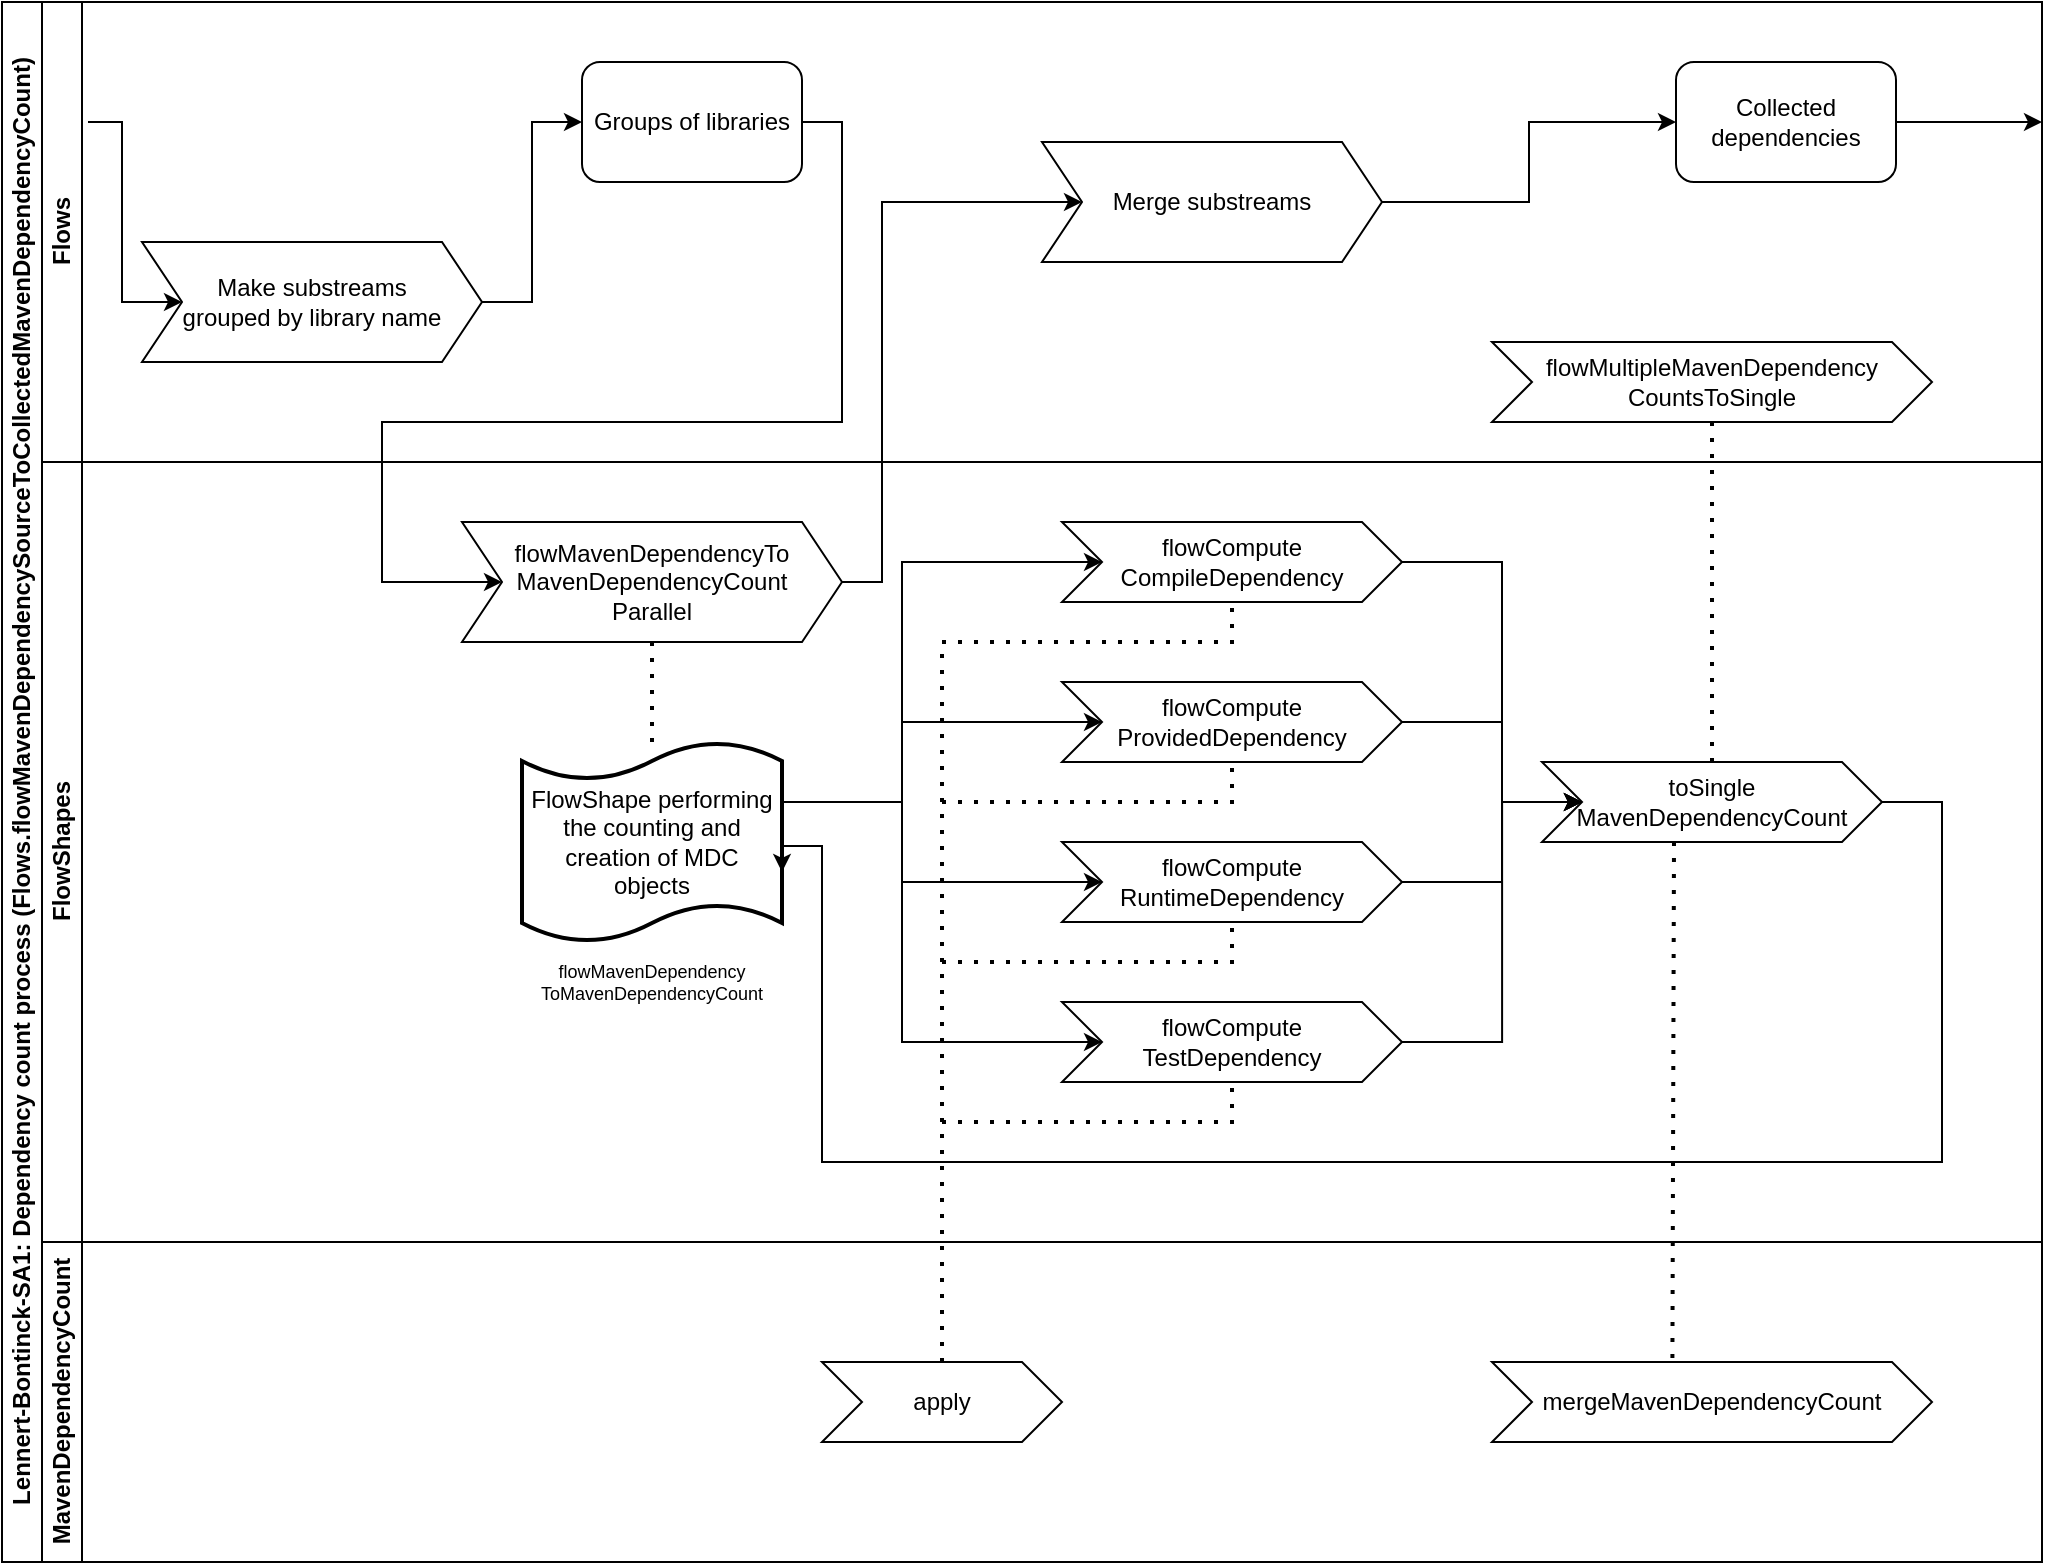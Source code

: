 <mxfile version="14.7.3" type="device"><diagram id="prtHgNgQTEPvFCAcTncT" name="Page-1"><mxGraphModel dx="2005" dy="641" grid="1" gridSize="10" guides="1" tooltips="1" connect="1" arrows="1" fold="1" page="1" pageScale="1" pageWidth="827" pageHeight="1169" math="0" shadow="0"><root><mxCell id="0"/><mxCell id="1" parent="0"/><mxCell id="dNxyNK7c78bLwvsdeMH5-19" value="Lennert-Bontinck-SA1: Dependency count process (Flows.flowMavenDependencySourceToCollectedMavenDependencyCount)" style="swimlane;html=1;childLayout=stackLayout;resizeParent=1;resizeParentMax=0;horizontal=0;startSize=20;horizontalStack=0;" parent="1" vertex="1"><mxGeometry x="-10" y="20" width="1020" height="780" as="geometry"/></mxCell><mxCell id="VJs3-LZd8vQ3hgBGTaQ5-117" value="" style="endArrow=none;dashed=1;html=1;dashPattern=1 3;strokeWidth=2;entryX=0.5;entryY=1;entryDx=0;entryDy=0;" parent="dNxyNK7c78bLwvsdeMH5-19" source="VJs3-LZd8vQ3hgBGTaQ5-118" target="VJs3-LZd8vQ3hgBGTaQ5-110" edge="1"><mxGeometry width="50" height="50" relative="1" as="geometry"><mxPoint x="865" y="520" as="sourcePoint"/><mxPoint x="600" y="450" as="targetPoint"/></mxGeometry></mxCell><mxCell id="dNxyNK7c78bLwvsdeMH5-20" value="Flows" style="swimlane;html=1;startSize=20;horizontal=0;" parent="dNxyNK7c78bLwvsdeMH5-19" vertex="1"><mxGeometry x="20" width="1000" height="230" as="geometry"/></mxCell><mxCell id="BxgRm24vmg1t6GPnP6DU-24" value="&lt;br&gt;" style="text;html=1;strokeColor=none;fillColor=none;align=center;verticalAlign=middle;whiteSpace=wrap;rounded=0;fontSize=9;" parent="dNxyNK7c78bLwvsdeMH5-20" vertex="1"><mxGeometry x="155" y="190" width="40" height="20" as="geometry"/></mxCell><mxCell id="VJs3-LZd8vQ3hgBGTaQ5-61" style="edgeStyle=orthogonalEdgeStyle;rounded=0;orthogonalLoop=1;jettySize=auto;html=1;entryX=0;entryY=0.5;entryDx=0;entryDy=0;" parent="dNxyNK7c78bLwvsdeMH5-20" source="Zhhc4z1sWWQGj1rtmgQF-1" target="VJs3-LZd8vQ3hgBGTaQ5-60" edge="1"><mxGeometry relative="1" as="geometry"/></mxCell><mxCell id="Zhhc4z1sWWQGj1rtmgQF-1" value="Make substreams&lt;br&gt;grouped by library name" style="shape=step;perimeter=stepPerimeter;whiteSpace=wrap;html=1;fixedSize=1;" parent="dNxyNK7c78bLwvsdeMH5-20" vertex="1"><mxGeometry x="50" y="120" width="170" height="60" as="geometry"/></mxCell><mxCell id="VJs3-LZd8vQ3hgBGTaQ5-1" value="" style="endArrow=classic;html=1;entryX=0;entryY=0.5;entryDx=0;entryDy=0;exitX=0.023;exitY=0.261;exitDx=0;exitDy=0;exitPerimeter=0;rounded=0;" parent="dNxyNK7c78bLwvsdeMH5-20" source="dNxyNK7c78bLwvsdeMH5-20" target="Zhhc4z1sWWQGj1rtmgQF-1" edge="1"><mxGeometry width="50" height="50" relative="1" as="geometry"><mxPoint x="170" y="360" as="sourcePoint"/><mxPoint x="220" y="310" as="targetPoint"/><Array as="points"><mxPoint x="40" y="60"/><mxPoint x="40" y="150"/></Array></mxGeometry></mxCell><mxCell id="VJs3-LZd8vQ3hgBGTaQ5-60" value="Groups of libraries" style="rounded=1;whiteSpace=wrap;html=1;" parent="dNxyNK7c78bLwvsdeMH5-20" vertex="1"><mxGeometry x="270" y="30" width="110" height="60" as="geometry"/></mxCell><mxCell id="VJs3-LZd8vQ3hgBGTaQ5-134" value="Collected dependencies" style="rounded=1;whiteSpace=wrap;html=1;" parent="dNxyNK7c78bLwvsdeMH5-20" vertex="1"><mxGeometry x="817" y="30" width="110" height="60" as="geometry"/></mxCell><mxCell id="VJs3-LZd8vQ3hgBGTaQ5-136" style="edgeStyle=orthogonalEdgeStyle;rounded=0;orthogonalLoop=1;jettySize=auto;html=1;entryX=0;entryY=0.5;entryDx=0;entryDy=0;" parent="dNxyNK7c78bLwvsdeMH5-20" source="VJs3-LZd8vQ3hgBGTaQ5-135" target="VJs3-LZd8vQ3hgBGTaQ5-134" edge="1"><mxGeometry relative="1" as="geometry"/></mxCell><mxCell id="VJs3-LZd8vQ3hgBGTaQ5-135" value="Merge substreams" style="shape=step;perimeter=stepPerimeter;whiteSpace=wrap;html=1;fixedSize=1;" parent="dNxyNK7c78bLwvsdeMH5-20" vertex="1"><mxGeometry x="500" y="70" width="170" height="60" as="geometry"/></mxCell><mxCell id="VJs3-LZd8vQ3hgBGTaQ5-118" value="flowMultipleMavenDependency&lt;br&gt;CountsToSingle" style="shape=step;perimeter=stepPerimeter;whiteSpace=wrap;html=1;fixedSize=1;" parent="dNxyNK7c78bLwvsdeMH5-20" vertex="1"><mxGeometry x="725" y="170" width="220" height="40" as="geometry"/></mxCell><mxCell id="dNxyNK7c78bLwvsdeMH5-22" value="FlowShapes" style="swimlane;html=1;startSize=20;horizontal=0;" parent="dNxyNK7c78bLwvsdeMH5-19" vertex="1"><mxGeometry x="20" y="230" width="1000" height="390" as="geometry"/></mxCell><mxCell id="VJs3-LZd8vQ3hgBGTaQ5-64" value="&lt;div&gt;flowMavenDependency&lt;span&gt;To&lt;/span&gt;&lt;/div&gt;&lt;div&gt;&lt;span&gt;MavenDependencyCount&lt;/span&gt;&lt;/div&gt;&lt;div&gt;&lt;span&gt;Parallel&lt;/span&gt;&lt;/div&gt;" style="shape=step;perimeter=stepPerimeter;whiteSpace=wrap;html=1;fixedSize=1;" parent="dNxyNK7c78bLwvsdeMH5-22" vertex="1"><mxGeometry x="210" y="30" width="190" height="60" as="geometry"/></mxCell><mxCell id="VJs3-LZd8vQ3hgBGTaQ5-106" style="edgeStyle=orthogonalEdgeStyle;rounded=0;orthogonalLoop=1;jettySize=auto;html=1;entryX=0;entryY=0.5;entryDx=0;entryDy=0;" parent="dNxyNK7c78bLwvsdeMH5-22" source="VJs3-LZd8vQ3hgBGTaQ5-65" target="VJs3-LZd8vQ3hgBGTaQ5-69" edge="1"><mxGeometry relative="1" as="geometry"><Array as="points"><mxPoint x="430" y="170"/><mxPoint x="430" y="50"/></Array></mxGeometry></mxCell><mxCell id="VJs3-LZd8vQ3hgBGTaQ5-108" style="edgeStyle=orthogonalEdgeStyle;rounded=0;orthogonalLoop=1;jettySize=auto;html=1;entryX=0;entryY=0.5;entryDx=0;entryDy=0;" parent="dNxyNK7c78bLwvsdeMH5-22" source="VJs3-LZd8vQ3hgBGTaQ5-65" target="VJs3-LZd8vQ3hgBGTaQ5-104" edge="1"><mxGeometry relative="1" as="geometry"><Array as="points"><mxPoint x="430" y="170"/><mxPoint x="430" y="210"/></Array></mxGeometry></mxCell><mxCell id="VJs3-LZd8vQ3hgBGTaQ5-109" style="edgeStyle=orthogonalEdgeStyle;rounded=0;orthogonalLoop=1;jettySize=auto;html=1;entryX=0;entryY=0.5;entryDx=0;entryDy=0;" parent="dNxyNK7c78bLwvsdeMH5-22" source="VJs3-LZd8vQ3hgBGTaQ5-65" target="VJs3-LZd8vQ3hgBGTaQ5-105" edge="1"><mxGeometry relative="1" as="geometry"><Array as="points"><mxPoint x="430" y="170"/><mxPoint x="430" y="290"/></Array></mxGeometry></mxCell><mxCell id="VJs3-LZd8vQ3hgBGTaQ5-141" style="edgeStyle=orthogonalEdgeStyle;rounded=0;orthogonalLoop=1;jettySize=auto;html=1;entryX=0;entryY=0.5;entryDx=0;entryDy=0;" parent="dNxyNK7c78bLwvsdeMH5-22" source="VJs3-LZd8vQ3hgBGTaQ5-65" target="VJs3-LZd8vQ3hgBGTaQ5-86" edge="1"><mxGeometry relative="1" as="geometry"><Array as="points"><mxPoint x="430" y="170"/><mxPoint x="430" y="130"/></Array></mxGeometry></mxCell><mxCell id="VJs3-LZd8vQ3hgBGTaQ5-65" value="FlowShape performing the counting and creation of MDC objects" style="shape=tape;whiteSpace=wrap;html=1;strokeWidth=2;size=0.19" parent="dNxyNK7c78bLwvsdeMH5-22" vertex="1"><mxGeometry x="240" y="140" width="130" height="100" as="geometry"/></mxCell><mxCell id="VJs3-LZd8vQ3hgBGTaQ5-66" value="flowMavenDependency&lt;br&gt;ToMavenDependencyCount" style="text;html=1;strokeColor=none;fillColor=none;align=center;verticalAlign=middle;whiteSpace=wrap;rounded=0;fontSize=9;" parent="dNxyNK7c78bLwvsdeMH5-22" vertex="1"><mxGeometry x="285" y="250" width="40" height="20" as="geometry"/></mxCell><mxCell id="VJs3-LZd8vQ3hgBGTaQ5-68" value="" style="endArrow=none;dashed=1;html=1;dashPattern=1 3;strokeWidth=2;entryX=0.5;entryY=1;entryDx=0;entryDy=0;" parent="dNxyNK7c78bLwvsdeMH5-22" source="VJs3-LZd8vQ3hgBGTaQ5-65" target="VJs3-LZd8vQ3hgBGTaQ5-64" edge="1"><mxGeometry width="50" height="50" relative="1" as="geometry"><mxPoint x="320" y="40" as="sourcePoint"/><mxPoint x="370" y="-10" as="targetPoint"/></mxGeometry></mxCell><mxCell id="VJs3-LZd8vQ3hgBGTaQ5-111" style="edgeStyle=orthogonalEdgeStyle;rounded=0;orthogonalLoop=1;jettySize=auto;html=1;entryX=0;entryY=0.5;entryDx=0;entryDy=0;" parent="dNxyNK7c78bLwvsdeMH5-22" source="VJs3-LZd8vQ3hgBGTaQ5-69" target="VJs3-LZd8vQ3hgBGTaQ5-110" edge="1"><mxGeometry relative="1" as="geometry"><Array as="points"><mxPoint x="730" y="50"/><mxPoint x="730" y="170"/></Array></mxGeometry></mxCell><mxCell id="VJs3-LZd8vQ3hgBGTaQ5-69" value="flowCompute&lt;br&gt;CompileDependency" style="shape=step;perimeter=stepPerimeter;whiteSpace=wrap;html=1;fixedSize=1;" parent="dNxyNK7c78bLwvsdeMH5-22" vertex="1"><mxGeometry x="510" y="30" width="170" height="40" as="geometry"/></mxCell><mxCell id="VJs3-LZd8vQ3hgBGTaQ5-112" style="edgeStyle=orthogonalEdgeStyle;rounded=0;orthogonalLoop=1;jettySize=auto;html=1;entryX=0;entryY=0.5;entryDx=0;entryDy=0;" parent="dNxyNK7c78bLwvsdeMH5-22" source="VJs3-LZd8vQ3hgBGTaQ5-86" target="VJs3-LZd8vQ3hgBGTaQ5-110" edge="1"><mxGeometry relative="1" as="geometry"><Array as="points"><mxPoint x="730" y="130"/><mxPoint x="730" y="170"/></Array></mxGeometry></mxCell><mxCell id="VJs3-LZd8vQ3hgBGTaQ5-86" value="flowCompute&lt;br&gt;ProvidedDependency" style="shape=step;perimeter=stepPerimeter;whiteSpace=wrap;html=1;fixedSize=1;" parent="dNxyNK7c78bLwvsdeMH5-22" vertex="1"><mxGeometry x="510" y="110" width="170" height="40" as="geometry"/></mxCell><mxCell id="VJs3-LZd8vQ3hgBGTaQ5-113" style="edgeStyle=orthogonalEdgeStyle;rounded=0;orthogonalLoop=1;jettySize=auto;html=1;entryX=0;entryY=0.5;entryDx=0;entryDy=0;" parent="dNxyNK7c78bLwvsdeMH5-22" source="VJs3-LZd8vQ3hgBGTaQ5-104" target="VJs3-LZd8vQ3hgBGTaQ5-110" edge="1"><mxGeometry relative="1" as="geometry"><Array as="points"><mxPoint x="730" y="210"/><mxPoint x="730" y="170"/></Array></mxGeometry></mxCell><mxCell id="VJs3-LZd8vQ3hgBGTaQ5-104" value="flowCompute&lt;br&gt;RuntimeDependency" style="shape=step;perimeter=stepPerimeter;whiteSpace=wrap;html=1;fixedSize=1;" parent="dNxyNK7c78bLwvsdeMH5-22" vertex="1"><mxGeometry x="510" y="190" width="170" height="40" as="geometry"/></mxCell><mxCell id="VJs3-LZd8vQ3hgBGTaQ5-114" style="edgeStyle=orthogonalEdgeStyle;rounded=0;orthogonalLoop=1;jettySize=auto;html=1;entryX=0;entryY=0.5;entryDx=0;entryDy=0;" parent="dNxyNK7c78bLwvsdeMH5-22" target="VJs3-LZd8vQ3hgBGTaQ5-110" edge="1"><mxGeometry relative="1" as="geometry"><mxPoint x="680.001" y="290.029" as="sourcePoint"/><Array as="points"><mxPoint x="730.03" y="290"/><mxPoint x="730.03" y="170"/></Array></mxGeometry></mxCell><mxCell id="VJs3-LZd8vQ3hgBGTaQ5-105" value="flowCompute&lt;br&gt;TestDependency" style="shape=step;perimeter=stepPerimeter;whiteSpace=wrap;html=1;fixedSize=1;" parent="dNxyNK7c78bLwvsdeMH5-22" vertex="1"><mxGeometry x="510" y="270" width="170" height="40" as="geometry"/></mxCell><mxCell id="VJs3-LZd8vQ3hgBGTaQ5-115" style="edgeStyle=orthogonalEdgeStyle;rounded=0;orthogonalLoop=1;jettySize=auto;html=1;entryX=1;entryY=0.65;entryDx=0;entryDy=0;entryPerimeter=0;exitX=1;exitY=0.5;exitDx=0;exitDy=0;" parent="dNxyNK7c78bLwvsdeMH5-22" source="VJs3-LZd8vQ3hgBGTaQ5-110" target="VJs3-LZd8vQ3hgBGTaQ5-65" edge="1"><mxGeometry relative="1" as="geometry"><Array as="points"><mxPoint x="950" y="170"/><mxPoint x="950" y="350"/><mxPoint x="390" y="350"/><mxPoint x="390" y="192"/></Array></mxGeometry></mxCell><mxCell id="VJs3-LZd8vQ3hgBGTaQ5-110" value="toSingle&lt;br&gt;MavenDependencyCount" style="shape=step;perimeter=stepPerimeter;whiteSpace=wrap;html=1;fixedSize=1;" parent="dNxyNK7c78bLwvsdeMH5-22" vertex="1"><mxGeometry x="750" y="150" width="170" height="40" as="geometry"/></mxCell><mxCell id="VJs3-LZd8vQ3hgBGTaQ5-63" value="" style="endArrow=classic;html=1;exitX=1;exitY=0.5;exitDx=0;exitDy=0;entryX=0;entryY=0.5;entryDx=0;entryDy=0;rounded=0;" parent="dNxyNK7c78bLwvsdeMH5-19" source="VJs3-LZd8vQ3hgBGTaQ5-60" target="VJs3-LZd8vQ3hgBGTaQ5-64" edge="1"><mxGeometry width="50" height="50" relative="1" as="geometry"><mxPoint x="190" y="360" as="sourcePoint"/><mxPoint x="317" y="260" as="targetPoint"/><Array as="points"><mxPoint x="420" y="60"/><mxPoint x="420" y="130"/><mxPoint x="420" y="210"/><mxPoint x="318" y="210"/><mxPoint x="190" y="210"/><mxPoint x="190" y="290"/></Array></mxGeometry></mxCell><mxCell id="VJs3-LZd8vQ3hgBGTaQ5-67" style="edgeStyle=orthogonalEdgeStyle;rounded=0;orthogonalLoop=1;jettySize=auto;html=1;entryX=0;entryY=0.5;entryDx=0;entryDy=0;" parent="dNxyNK7c78bLwvsdeMH5-19" source="VJs3-LZd8vQ3hgBGTaQ5-64" target="VJs3-LZd8vQ3hgBGTaQ5-135" edge="1"><mxGeometry relative="1" as="geometry"><mxPoint x="760" y="70" as="targetPoint"/><Array as="points"><mxPoint x="440" y="290"/><mxPoint x="440" y="100"/></Array></mxGeometry></mxCell><mxCell id="VJs3-LZd8vQ3hgBGTaQ5-119" value="MavenDependencyCount" style="swimlane;html=1;startSize=20;horizontal=0;" parent="dNxyNK7c78bLwvsdeMH5-19" vertex="1"><mxGeometry x="20" y="620" width="1000" height="160" as="geometry"/></mxCell><mxCell id="VJs3-LZd8vQ3hgBGTaQ5-120" value="mergeMavenDependencyCount" style="shape=step;perimeter=stepPerimeter;whiteSpace=wrap;html=1;fixedSize=1;" parent="VJs3-LZd8vQ3hgBGTaQ5-119" vertex="1"><mxGeometry x="725" y="60" width="220" height="40" as="geometry"/></mxCell><mxCell id="VJs3-LZd8vQ3hgBGTaQ5-142" value="apply" style="shape=step;perimeter=stepPerimeter;whiteSpace=wrap;html=1;fixedSize=1;" parent="VJs3-LZd8vQ3hgBGTaQ5-119" vertex="1"><mxGeometry x="390" y="60" width="120" height="40" as="geometry"/></mxCell><mxCell id="VJs3-LZd8vQ3hgBGTaQ5-124" value="" style="endArrow=none;dashed=1;html=1;dashPattern=1 3;strokeWidth=2;entryX=0.5;entryY=1;entryDx=0;entryDy=0;exitX=0.5;exitY=0;exitDx=0;exitDy=0;rounded=0;" parent="dNxyNK7c78bLwvsdeMH5-19" source="VJs3-LZd8vQ3hgBGTaQ5-142" target="VJs3-LZd8vQ3hgBGTaQ5-69" edge="1"><mxGeometry width="50" height="50" relative="1" as="geometry"><mxPoint x="590" y="550" as="sourcePoint"/><mxPoint x="640" y="500" as="targetPoint"/><Array as="points"><mxPoint x="470" y="680"/><mxPoint x="470" y="320"/><mxPoint x="615" y="320"/></Array></mxGeometry></mxCell><mxCell id="VJs3-LZd8vQ3hgBGTaQ5-125" value="" style="endArrow=none;dashed=1;html=1;dashPattern=1 3;strokeWidth=2;exitX=0.5;exitY=0;exitDx=0;exitDy=0;rounded=0;" parent="1" source="VJs3-LZd8vQ3hgBGTaQ5-142" edge="1"><mxGeometry width="50" height="50" relative="1" as="geometry"><mxPoint x="650.1" y="820" as="sourcePoint"/><mxPoint x="605" y="400" as="targetPoint"/><Array as="points"><mxPoint x="460" y="700"/><mxPoint x="460" y="420"/><mxPoint x="605" y="420"/></Array></mxGeometry></mxCell><mxCell id="VJs3-LZd8vQ3hgBGTaQ5-126" value="" style="endArrow=none;dashed=1;html=1;dashPattern=1 3;strokeWidth=2;rounded=0;" parent="1" edge="1"><mxGeometry width="50" height="50" relative="1" as="geometry"><mxPoint x="460" y="700" as="sourcePoint"/><mxPoint x="605" y="480" as="targetPoint"/><Array as="points"><mxPoint x="460" y="700"/><mxPoint x="460" y="500"/><mxPoint x="605" y="500"/></Array></mxGeometry></mxCell><mxCell id="VJs3-LZd8vQ3hgBGTaQ5-127" value="" style="endArrow=none;dashed=1;html=1;dashPattern=1 3;strokeWidth=2;exitX=0.5;exitY=0;exitDx=0;exitDy=0;rounded=0;" parent="1" source="VJs3-LZd8vQ3hgBGTaQ5-142" edge="1"><mxGeometry width="50" height="50" relative="1" as="geometry"><mxPoint x="650.1" y="820" as="sourcePoint"/><mxPoint x="605" y="560" as="targetPoint"/><Array as="points"><mxPoint x="460" y="700"/><mxPoint x="460" y="580"/><mxPoint x="605" y="580"/></Array></mxGeometry></mxCell><mxCell id="VJs3-LZd8vQ3hgBGTaQ5-139" style="edgeStyle=orthogonalEdgeStyle;rounded=0;orthogonalLoop=1;jettySize=auto;html=1;" parent="1" source="VJs3-LZd8vQ3hgBGTaQ5-134" edge="1"><mxGeometry relative="1" as="geometry"><mxPoint x="1010" y="80" as="targetPoint"/></mxGeometry></mxCell><mxCell id="T0bHSMLaN6gNvo_TNxHs-1" value="" style="endArrow=none;dashed=1;html=1;dashPattern=1 3;strokeWidth=2;entryX=0.41;entryY=0.004;entryDx=0;entryDy=0;entryPerimeter=0;" edge="1" parent="1" target="VJs3-LZd8vQ3hgBGTaQ5-120"><mxGeometry width="50" height="50" relative="1" as="geometry"><mxPoint x="826" y="440" as="sourcePoint"/><mxPoint x="826" y="650" as="targetPoint"/></mxGeometry></mxCell></root></mxGraphModel></diagram></mxfile>